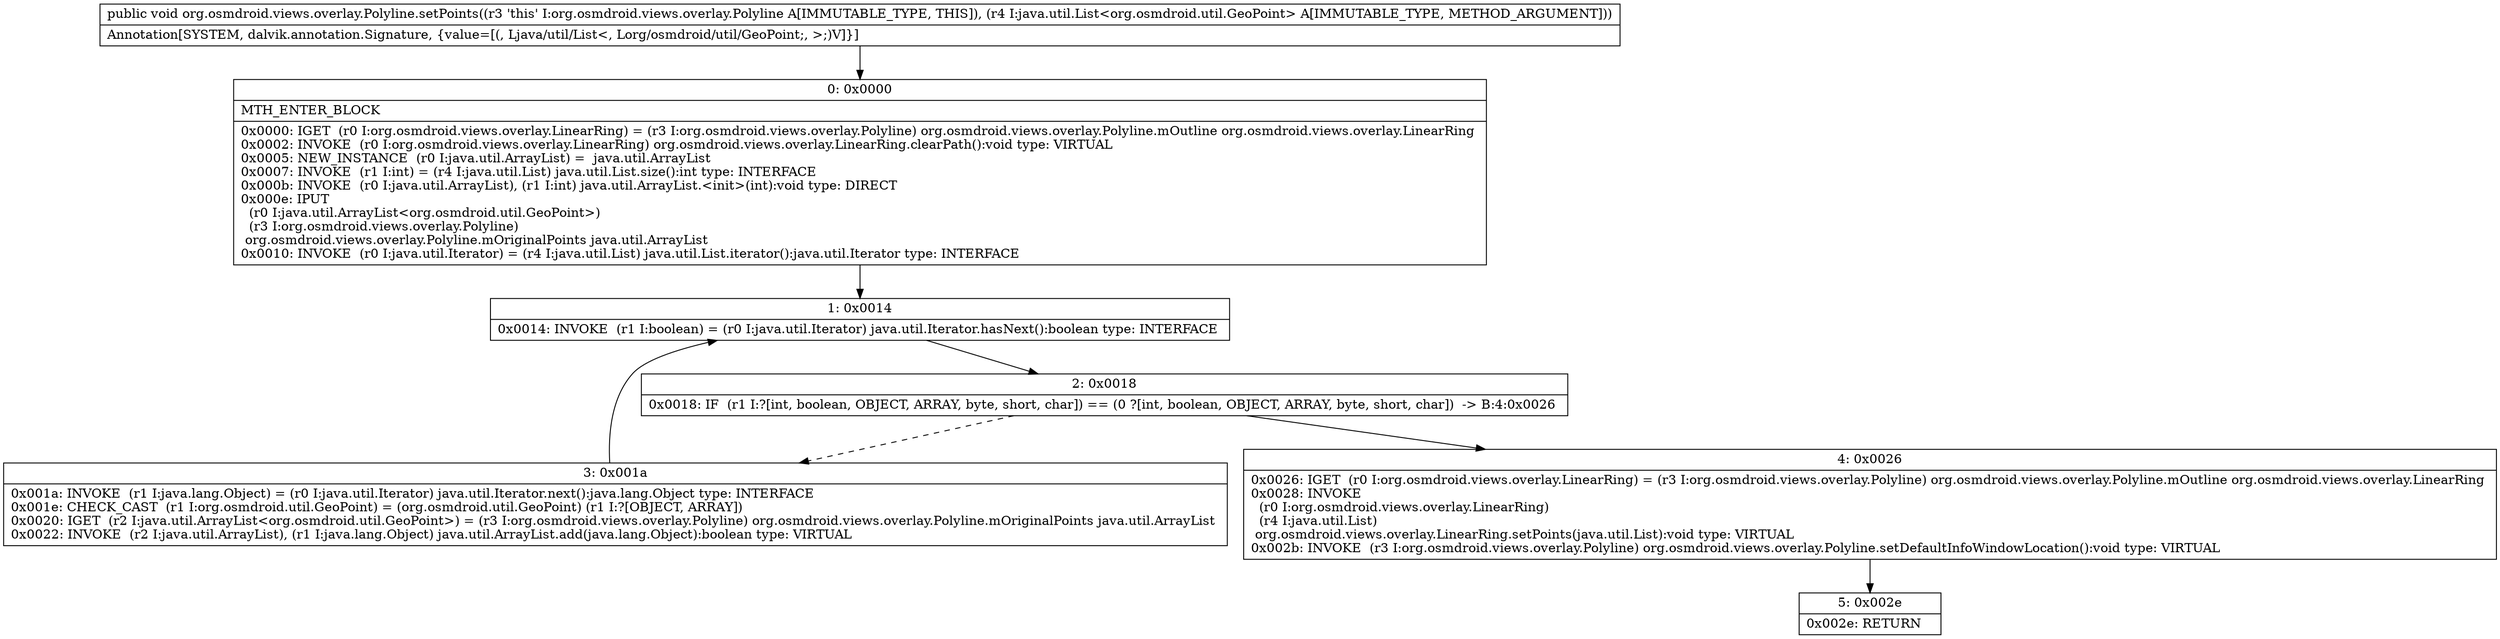 digraph "CFG fororg.osmdroid.views.overlay.Polyline.setPoints(Ljava\/util\/List;)V" {
Node_0 [shape=record,label="{0\:\ 0x0000|MTH_ENTER_BLOCK\l|0x0000: IGET  (r0 I:org.osmdroid.views.overlay.LinearRing) = (r3 I:org.osmdroid.views.overlay.Polyline) org.osmdroid.views.overlay.Polyline.mOutline org.osmdroid.views.overlay.LinearRing \l0x0002: INVOKE  (r0 I:org.osmdroid.views.overlay.LinearRing) org.osmdroid.views.overlay.LinearRing.clearPath():void type: VIRTUAL \l0x0005: NEW_INSTANCE  (r0 I:java.util.ArrayList) =  java.util.ArrayList \l0x0007: INVOKE  (r1 I:int) = (r4 I:java.util.List) java.util.List.size():int type: INTERFACE \l0x000b: INVOKE  (r0 I:java.util.ArrayList), (r1 I:int) java.util.ArrayList.\<init\>(int):void type: DIRECT \l0x000e: IPUT  \l  (r0 I:java.util.ArrayList\<org.osmdroid.util.GeoPoint\>)\l  (r3 I:org.osmdroid.views.overlay.Polyline)\l org.osmdroid.views.overlay.Polyline.mOriginalPoints java.util.ArrayList \l0x0010: INVOKE  (r0 I:java.util.Iterator) = (r4 I:java.util.List) java.util.List.iterator():java.util.Iterator type: INTERFACE \l}"];
Node_1 [shape=record,label="{1\:\ 0x0014|0x0014: INVOKE  (r1 I:boolean) = (r0 I:java.util.Iterator) java.util.Iterator.hasNext():boolean type: INTERFACE \l}"];
Node_2 [shape=record,label="{2\:\ 0x0018|0x0018: IF  (r1 I:?[int, boolean, OBJECT, ARRAY, byte, short, char]) == (0 ?[int, boolean, OBJECT, ARRAY, byte, short, char])  \-\> B:4:0x0026 \l}"];
Node_3 [shape=record,label="{3\:\ 0x001a|0x001a: INVOKE  (r1 I:java.lang.Object) = (r0 I:java.util.Iterator) java.util.Iterator.next():java.lang.Object type: INTERFACE \l0x001e: CHECK_CAST  (r1 I:org.osmdroid.util.GeoPoint) = (org.osmdroid.util.GeoPoint) (r1 I:?[OBJECT, ARRAY]) \l0x0020: IGET  (r2 I:java.util.ArrayList\<org.osmdroid.util.GeoPoint\>) = (r3 I:org.osmdroid.views.overlay.Polyline) org.osmdroid.views.overlay.Polyline.mOriginalPoints java.util.ArrayList \l0x0022: INVOKE  (r2 I:java.util.ArrayList), (r1 I:java.lang.Object) java.util.ArrayList.add(java.lang.Object):boolean type: VIRTUAL \l}"];
Node_4 [shape=record,label="{4\:\ 0x0026|0x0026: IGET  (r0 I:org.osmdroid.views.overlay.LinearRing) = (r3 I:org.osmdroid.views.overlay.Polyline) org.osmdroid.views.overlay.Polyline.mOutline org.osmdroid.views.overlay.LinearRing \l0x0028: INVOKE  \l  (r0 I:org.osmdroid.views.overlay.LinearRing)\l  (r4 I:java.util.List)\l org.osmdroid.views.overlay.LinearRing.setPoints(java.util.List):void type: VIRTUAL \l0x002b: INVOKE  (r3 I:org.osmdroid.views.overlay.Polyline) org.osmdroid.views.overlay.Polyline.setDefaultInfoWindowLocation():void type: VIRTUAL \l}"];
Node_5 [shape=record,label="{5\:\ 0x002e|0x002e: RETURN   \l}"];
MethodNode[shape=record,label="{public void org.osmdroid.views.overlay.Polyline.setPoints((r3 'this' I:org.osmdroid.views.overlay.Polyline A[IMMUTABLE_TYPE, THIS]), (r4 I:java.util.List\<org.osmdroid.util.GeoPoint\> A[IMMUTABLE_TYPE, METHOD_ARGUMENT]))  | Annotation[SYSTEM, dalvik.annotation.Signature, \{value=[(, Ljava\/util\/List\<, Lorg\/osmdroid\/util\/GeoPoint;, \>;)V]\}]\l}"];
MethodNode -> Node_0;
Node_0 -> Node_1;
Node_1 -> Node_2;
Node_2 -> Node_3[style=dashed];
Node_2 -> Node_4;
Node_3 -> Node_1;
Node_4 -> Node_5;
}

